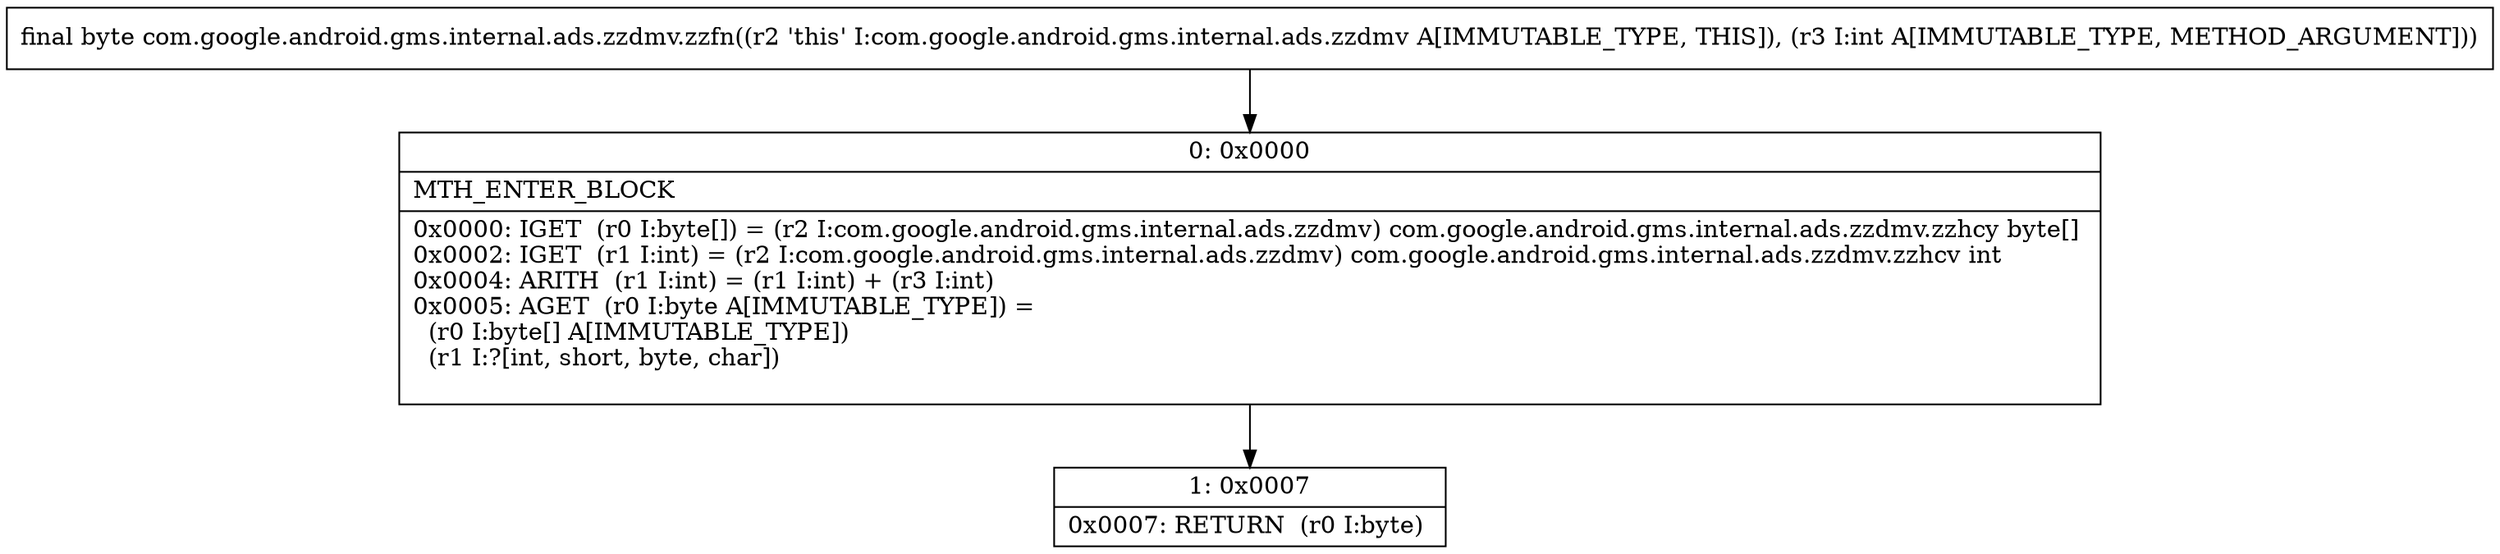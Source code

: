 digraph "CFG forcom.google.android.gms.internal.ads.zzdmv.zzfn(I)B" {
Node_0 [shape=record,label="{0\:\ 0x0000|MTH_ENTER_BLOCK\l|0x0000: IGET  (r0 I:byte[]) = (r2 I:com.google.android.gms.internal.ads.zzdmv) com.google.android.gms.internal.ads.zzdmv.zzhcy byte[] \l0x0002: IGET  (r1 I:int) = (r2 I:com.google.android.gms.internal.ads.zzdmv) com.google.android.gms.internal.ads.zzdmv.zzhcv int \l0x0004: ARITH  (r1 I:int) = (r1 I:int) + (r3 I:int) \l0x0005: AGET  (r0 I:byte A[IMMUTABLE_TYPE]) = \l  (r0 I:byte[] A[IMMUTABLE_TYPE])\l  (r1 I:?[int, short, byte, char])\l \l}"];
Node_1 [shape=record,label="{1\:\ 0x0007|0x0007: RETURN  (r0 I:byte) \l}"];
MethodNode[shape=record,label="{final byte com.google.android.gms.internal.ads.zzdmv.zzfn((r2 'this' I:com.google.android.gms.internal.ads.zzdmv A[IMMUTABLE_TYPE, THIS]), (r3 I:int A[IMMUTABLE_TYPE, METHOD_ARGUMENT])) }"];
MethodNode -> Node_0;
Node_0 -> Node_1;
}

